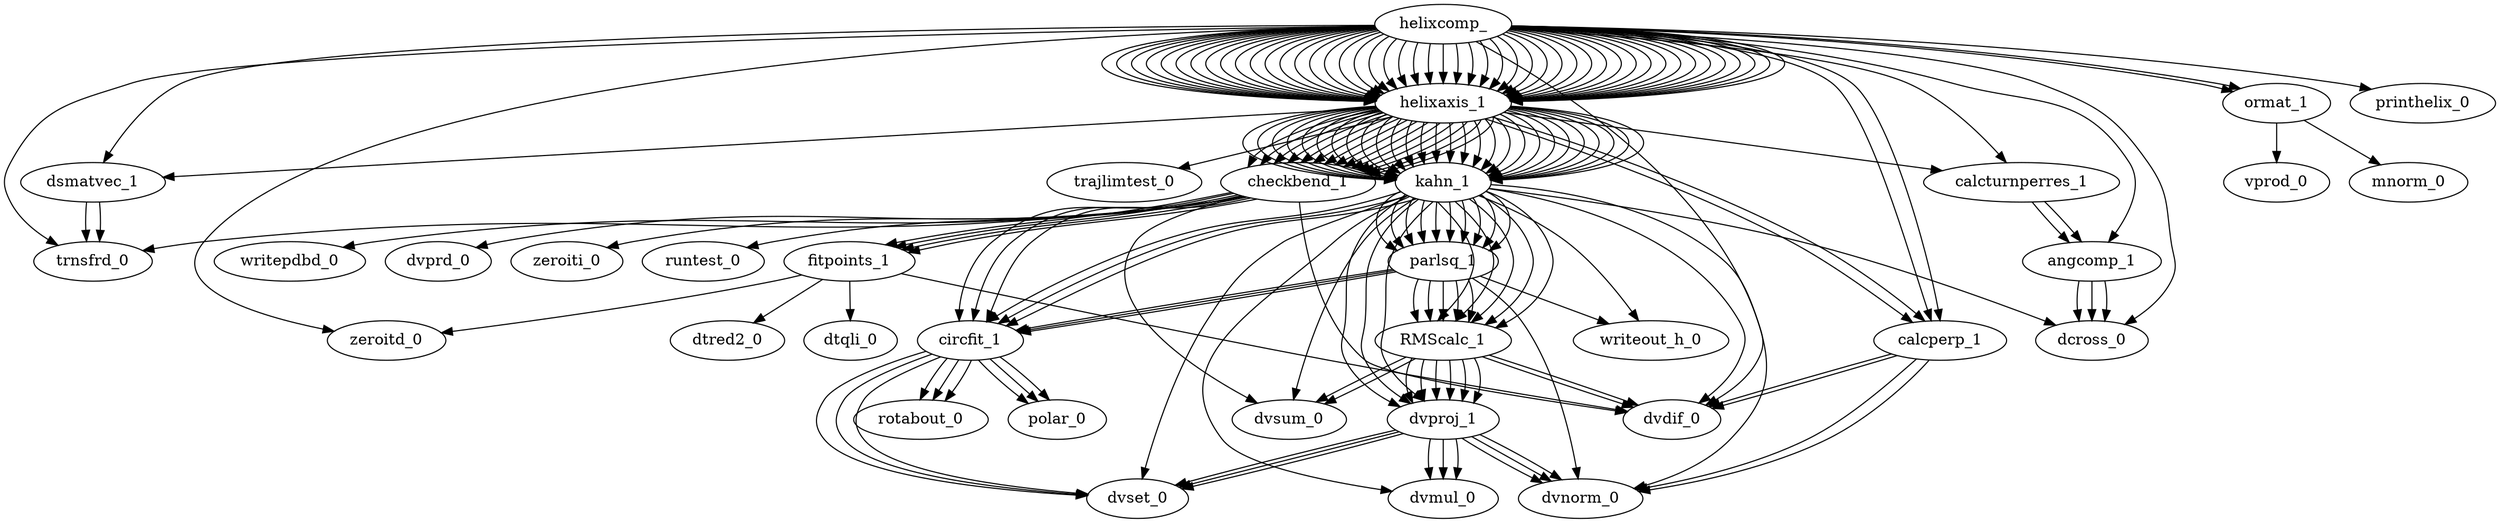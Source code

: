digraph helixcomp { 
helixcomp_->helixaxis_1->dsmatvec_1->trnsfrd_0
helixcomp_->helixaxis_1->kahn_1->dvset_0
helixcomp_->helixaxis_1->kahn_1->dvdif_0
helixcomp_->helixaxis_1->kahn_1->dvnorm_0
helixcomp_->helixaxis_1->kahn_1->dvsum_0
helixcomp_->helixaxis_1->kahn_1->dcross_0
helixcomp_->helixaxis_1->kahn_1->dvmul_0
helixcomp_->helixaxis_1->kahn_1->parlsq_1->circfit_1->dvset_0
helixcomp_->helixaxis_1->kahn_1->parlsq_1->circfit_1->polar_0
helixcomp_->helixaxis_1->kahn_1->parlsq_1->circfit_1->rotabout_0
helixcomp_->helixaxis_1->kahn_1->parlsq_1->dvnorm_0
helixcomp_->helixaxis_1->kahn_1->parlsq_1->RMScalc_1->dvdif_0
helixcomp_->helixaxis_1->kahn_1->parlsq_1->RMScalc_1->dvproj_1->dvset_0
helixcomp_->helixaxis_1->kahn_1->parlsq_1->RMScalc_1->dvproj_1->dvnorm_0
helixcomp_->helixaxis_1->kahn_1->parlsq_1->RMScalc_1->dvproj_1->dvmul_0
helixcomp_->helixaxis_1->kahn_1->parlsq_1->RMScalc_1->dvsum_0
helixcomp_->helixaxis_1->kahn_1->parlsq_1->writeout_h_0
helixcomp_->helixaxis_1->kahn_1->circfit_1->dvset_0
helixcomp_->helixaxis_1->kahn_1->circfit_1->polar_0
helixcomp_->helixaxis_1->kahn_1->circfit_1->rotabout_0
helixcomp_->helixaxis_1->kahn_1->dvproj_1->dvset_0
helixcomp_->helixaxis_1->kahn_1->dvproj_1->dvnorm_0
helixcomp_->helixaxis_1->kahn_1->dvproj_1->dvmul_0
helixcomp_->helixaxis_1->kahn_1->RMScalc_1->dvdif_0
helixcomp_->helixaxis_1->kahn_1->RMScalc_1->dvproj_1->dvset_0
helixcomp_->helixaxis_1->kahn_1->RMScalc_1->dvproj_1->dvnorm_0
helixcomp_->helixaxis_1->kahn_1->RMScalc_1->dvproj_1->dvmul_0
helixcomp_->helixaxis_1->kahn_1->RMScalc_1->dvsum_0
helixcomp_->helixaxis_1->kahn_1->writeout_h_0
helixcomp_->helixaxis_1->calcperp_1->dvdif_0
helixcomp_->helixaxis_1->calcperp_1->dvnorm_0
helixcomp_->helixaxis_1->checkbend_1->fitpoints_1->zeroitd_0
helixcomp_->helixaxis_1->checkbend_1->fitpoints_1->dtred2_0
helixcomp_->helixaxis_1->checkbend_1->fitpoints_1->dtqli_0
helixcomp_->helixaxis_1->checkbend_1->fitpoints_1->dvdif_0
helixcomp_->helixaxis_1->checkbend_1->writepdbd_0
helixcomp_->helixaxis_1->checkbend_1->dvsum_0
helixcomp_->helixaxis_1->checkbend_1->circfit_1->dvset_0
helixcomp_->helixaxis_1->checkbend_1->circfit_1->polar_0
helixcomp_->helixaxis_1->checkbend_1->circfit_1->rotabout_0
helixcomp_->helixaxis_1->checkbend_1->dvdif_0
helixcomp_->helixaxis_1->checkbend_1->dvprd_0
helixcomp_->helixaxis_1->checkbend_1->trnsfrd_0
helixcomp_->helixaxis_1->checkbend_1->zeroiti_0
helixcomp_->helixaxis_1->checkbend_1->runtest_0
helixcomp_->helixaxis_1->calcturnperres_1->angcomp_1->dcross_0
helixcomp_->helixaxis_1->trajlimtest_0
helixcomp_->trnsfrd_0
helixcomp_->dvdif_0
helixcomp_->zeroitd_0
helixcomp_->dcross_0
helixcomp_->ormat_1->vprod_0
helixcomp_->ormat_1->mnorm_0
helixcomp_->dsmatvec_1->trnsfrd_0
helixcomp_->calcperp_1->dvdif_0
helixcomp_->calcperp_1->dvnorm_0
helixcomp_->angcomp_1->dcross_0
helixcomp_->calcturnperres_1->angcomp_1->dcross_0
helixcomp_->printhelix_0
} 
